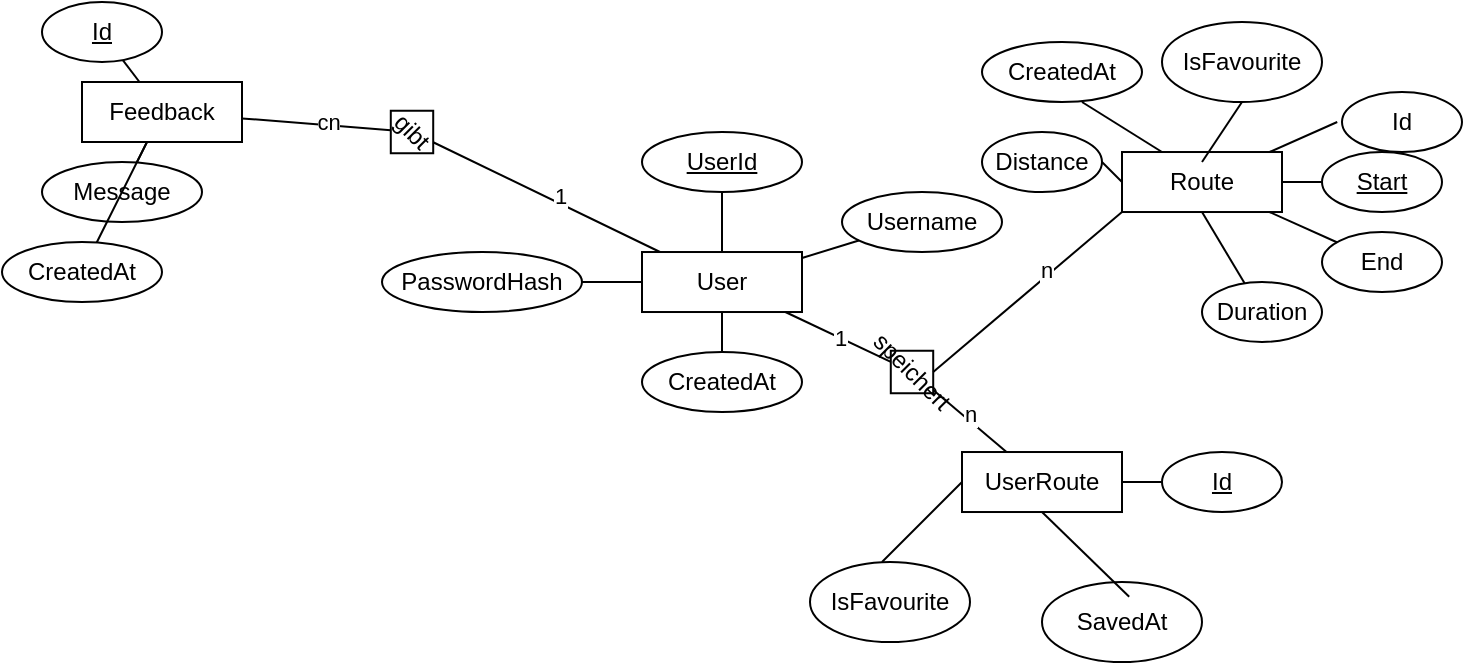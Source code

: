 <mxfile version="27.1.4">
  <diagram name="ER-Modell Schön" id="er_model_final">
    <mxGraphModel dx="919" dy="581" grid="1" gridSize="10" guides="1" tooltips="1" connect="1" arrows="1" fold="1" page="1" pageScale="1" pageWidth="827" pageHeight="1169" math="0" shadow="0">
      <root>
        <mxCell id="0" />
        <mxCell id="1" parent="0" />
        <mxCell id="user" value="User" style="shape=rectangle;whiteSpace=wrap;html=1;fillColor=#ffffff;" parent="1" vertex="1">
          <mxGeometry x="330" y="135.01" width="80" height="30" as="geometry" />
        </mxCell>
        <mxCell id="route" value="Route" style="shape=rectangle;whiteSpace=wrap;html=1;fillColor=#ffffff;" parent="1" vertex="1">
          <mxGeometry x="570" y="85.01" width="80" height="30" as="geometry" />
        </mxCell>
        <mxCell id="userroute" value="UserRoute" style="shape=rectangle;whiteSpace=wrap;html=1;fillColor=#ffffff;" parent="1" vertex="1">
          <mxGeometry x="490" y="235.01" width="80" height="30" as="geometry" />
        </mxCell>
        <mxCell id="feedback" value="Feedback" style="shape=rectangle;whiteSpace=wrap;html=1;fillColor=#ffffff;" parent="1" vertex="1">
          <mxGeometry x="50" y="50" width="80" height="30" as="geometry" />
        </mxCell>
        <mxCell id="UserId" value="&lt;u&gt;UserId&lt;/u&gt;" style="ellipse;whiteSpace=wrap;html=1;" parent="1" vertex="1">
          <mxGeometry x="330" y="75.01" width="80" height="30" as="geometry" />
        </mxCell>
        <mxCell id="Username" value="Username" style="ellipse;whiteSpace=wrap;html=1;" parent="1" vertex="1">
          <mxGeometry x="430" y="105.01" width="80" height="30" as="geometry" />
        </mxCell>
        <mxCell id="Password" value="PasswordHash" style="ellipse;whiteSpace=wrap;html=1;" parent="1" vertex="1">
          <mxGeometry x="200" y="135.01" width="100" height="30" as="geometry" />
        </mxCell>
        <mxCell id="UserCreated" value="CreatedAt" style="ellipse;whiteSpace=wrap;html=1;" parent="1" vertex="1">
          <mxGeometry x="330" y="185.01" width="80" height="30" as="geometry" />
        </mxCell>
        <mxCell id="RouteId" value="Id" style="ellipse;whiteSpace=wrap;html=1;" parent="1" vertex="1">
          <mxGeometry x="680" y="55.01" width="60" height="30" as="geometry" />
        </mxCell>
        <mxCell id="Start" value="&lt;u&gt;Start&lt;/u&gt;" style="ellipse;whiteSpace=wrap;html=1;" parent="1" vertex="1">
          <mxGeometry x="670" y="85.01" width="60" height="30" as="geometry" />
        </mxCell>
        <mxCell id="End" value="End" style="ellipse;whiteSpace=wrap;html=1;" parent="1" vertex="1">
          <mxGeometry x="670" y="125.01" width="60" height="30" as="geometry" />
        </mxCell>
        <mxCell id="FeedbackId" value="&lt;u&gt;Id&lt;/u&gt;" style="ellipse;whiteSpace=wrap;html=1;" parent="1" vertex="1">
          <mxGeometry x="30" y="10" width="60" height="30" as="geometry" />
        </mxCell>
        <mxCell id="Message" value="Message" style="ellipse;whiteSpace=wrap;html=1;" parent="1" vertex="1">
          <mxGeometry x="30" y="90" width="80" height="30" as="geometry" />
        </mxCell>
        <mxCell id="FeedbackCreated" value="CreatedAt" style="ellipse;whiteSpace=wrap;html=1;" parent="1" vertex="1">
          <mxGeometry x="10" y="130" width="80" height="30" as="geometry" />
        </mxCell>
        <mxCell id="rel_speichert" value="speichert" style="rhombus;whiteSpace=wrap;html=1;rotation=45;" parent="1" vertex="1">
          <mxGeometry x="450" y="180" width="30" height="30" as="geometry" />
        </mxCell>
        <mxCell id="rel_feedback" value="gibt" style="rhombus;whiteSpace=wrap;html=1;rotation=45;" parent="1" vertex="1">
          <mxGeometry x="200" y="60.0" width="30" height="30" as="geometry" />
        </mxCell>
        <mxCell id="e1" style="endArrow=none;" parent="1" source="UserId" target="user" edge="1">
          <mxGeometry relative="1" as="geometry" />
        </mxCell>
        <mxCell id="e2" style="endArrow=none;" parent="1" source="Username" target="user" edge="1">
          <mxGeometry relative="1" as="geometry" />
        </mxCell>
        <mxCell id="e3" style="endArrow=none;" parent="1" source="Password" target="user" edge="1">
          <mxGeometry relative="1" as="geometry" />
        </mxCell>
        <mxCell id="e4" style="endArrow=none;" parent="1" source="UserCreated" target="user" edge="1">
          <mxGeometry relative="1" as="geometry" />
        </mxCell>
        <mxCell id="e5" style="endArrow=none;" parent="1" target="route" edge="1">
          <mxGeometry relative="1" as="geometry">
            <mxPoint x="677.622" y="70.0" as="sourcePoint" />
          </mxGeometry>
        </mxCell>
        <mxCell id="e6" style="endArrow=none;" parent="1" source="Start" target="route" edge="1">
          <mxGeometry relative="1" as="geometry" />
        </mxCell>
        <mxCell id="e7" style="endArrow=none;" parent="1" source="End" target="route" edge="1">
          <mxGeometry relative="1" as="geometry" />
        </mxCell>
        <mxCell id="e8" style="endArrow=none;" parent="1" source="FeedbackId" target="feedback" edge="1">
          <mxGeometry relative="1" as="geometry" />
        </mxCell>
        <mxCell id="e9" style="endArrow=none;" parent="1" source="Message" target="feedback" edge="1">
          <mxGeometry relative="1" as="geometry" />
        </mxCell>
        <mxCell id="e10" style="endArrow=none;" parent="1" source="FeedbackCreated" target="feedback" edge="1">
          <mxGeometry relative="1" as="geometry" />
        </mxCell>
        <mxCell id="rel1" style="endArrow=none;" parent="1" source="user" target="rel_speichert" edge="1">
          <mxGeometry relative="1" as="geometry" />
        </mxCell>
        <mxCell id="e1AZ4fW-Wy99EEfnhhfK-5" value="1" style="edgeLabel;html=1;align=center;verticalAlign=middle;resizable=0;points=[];" parent="rel1" vertex="1" connectable="0">
          <mxGeometry x="0.003" relative="1" as="geometry">
            <mxPoint as="offset" />
          </mxGeometry>
        </mxCell>
        <mxCell id="rel2" style="endArrow=none;" parent="1" source="rel_speichert" target="userroute" edge="1">
          <mxGeometry relative="1" as="geometry" />
        </mxCell>
        <mxCell id="e1AZ4fW-Wy99EEfnhhfK-6" value="n" style="edgeLabel;html=1;align=center;verticalAlign=middle;resizable=0;points=[];" parent="rel2" vertex="1" connectable="0">
          <mxGeometry x="-0.098" y="3" relative="1" as="geometry">
            <mxPoint as="offset" />
          </mxGeometry>
        </mxCell>
        <mxCell id="rel3" style="endArrow=none;" parent="1" source="user" target="rel_feedback" edge="1">
          <mxGeometry relative="1" as="geometry" />
        </mxCell>
        <mxCell id="e1AZ4fW-Wy99EEfnhhfK-3" value="1" style="edgeLabel;html=1;align=center;verticalAlign=middle;resizable=0;points=[];" parent="rel3" vertex="1" connectable="0">
          <mxGeometry x="-0.09" y="-4" relative="1" as="geometry">
            <mxPoint as="offset" />
          </mxGeometry>
        </mxCell>
        <mxCell id="rel4" style="endArrow=none;" parent="1" source="rel_feedback" target="feedback" edge="1">
          <mxGeometry relative="1" as="geometry" />
        </mxCell>
        <mxCell id="e1AZ4fW-Wy99EEfnhhfK-2" value="n" style="edgeLabel;html=1;align=center;verticalAlign=middle;resizable=0;points=[];" parent="rel4" vertex="1" connectable="0">
          <mxGeometry x="-0.159" y="1" relative="1" as="geometry">
            <mxPoint as="offset" />
          </mxGeometry>
        </mxCell>
        <mxCell id="3S8wlcCt0LekGMGt02gZ-1" value="cn" style="edgeLabel;html=1;align=center;verticalAlign=middle;resizable=0;points=[];" vertex="1" connectable="0" parent="rel4">
          <mxGeometry x="-0.152" y="-2" relative="1" as="geometry">
            <mxPoint as="offset" />
          </mxGeometry>
        </mxCell>
        <mxCell id="e1AZ4fW-Wy99EEfnhhfK-9" value="" style="endArrow=none;html=1;rounded=0;exitX=1;exitY=0;exitDx=0;exitDy=0;entryX=0;entryY=1;entryDx=0;entryDy=0;" parent="1" source="rel_speichert" target="route" edge="1">
          <mxGeometry width="50" height="50" relative="1" as="geometry">
            <mxPoint x="390" y="330" as="sourcePoint" />
            <mxPoint x="440" y="280" as="targetPoint" />
            <Array as="points" />
          </mxGeometry>
        </mxCell>
        <mxCell id="e1AZ4fW-Wy99EEfnhhfK-10" value="n" style="edgeLabel;html=1;align=center;verticalAlign=middle;resizable=0;points=[];" parent="e1AZ4fW-Wy99EEfnhhfK-9" vertex="1" connectable="0">
          <mxGeometry x="0.231" y="3" relative="1" as="geometry">
            <mxPoint as="offset" />
          </mxGeometry>
        </mxCell>
        <mxCell id="e1AZ4fW-Wy99EEfnhhfK-12" value="Duration" style="ellipse;whiteSpace=wrap;html=1;" parent="1" vertex="1">
          <mxGeometry x="610" y="150" width="60" height="30" as="geometry" />
        </mxCell>
        <mxCell id="e1AZ4fW-Wy99EEfnhhfK-13" value="&lt;u&gt;Id&lt;/u&gt;" style="ellipse;whiteSpace=wrap;html=1;" parent="1" vertex="1">
          <mxGeometry x="590" y="235.01" width="60" height="30" as="geometry" />
        </mxCell>
        <mxCell id="e1AZ4fW-Wy99EEfnhhfK-14" style="endArrow=none;entryX=0.5;entryY=1;entryDx=0;entryDy=0;" parent="1" source="e1AZ4fW-Wy99EEfnhhfK-12" target="route" edge="1">
          <mxGeometry relative="1" as="geometry">
            <mxPoint x="600" y="204.99" as="targetPoint" />
          </mxGeometry>
        </mxCell>
        <mxCell id="e1AZ4fW-Wy99EEfnhhfK-16" value="SavedAt" style="ellipse;whiteSpace=wrap;html=1;" parent="1" vertex="1">
          <mxGeometry x="530" y="300" width="80" height="40" as="geometry" />
        </mxCell>
        <mxCell id="e1AZ4fW-Wy99EEfnhhfK-17" value="" style="endArrow=none;html=1;rounded=0;exitX=0.545;exitY=0.185;exitDx=0;exitDy=0;exitPerimeter=0;entryX=0.5;entryY=1;entryDx=0;entryDy=0;" parent="1" source="e1AZ4fW-Wy99EEfnhhfK-16" target="userroute" edge="1">
          <mxGeometry width="50" height="50" relative="1" as="geometry">
            <mxPoint x="480" y="320" as="sourcePoint" />
            <mxPoint x="534" y="288" as="targetPoint" />
          </mxGeometry>
        </mxCell>
        <mxCell id="e1AZ4fW-Wy99EEfnhhfK-18" value="IsFavourite" style="ellipse;whiteSpace=wrap;html=1;" parent="1" vertex="1">
          <mxGeometry x="414" y="290" width="80" height="40" as="geometry" />
        </mxCell>
        <mxCell id="e1AZ4fW-Wy99EEfnhhfK-19" value="" style="endArrow=none;html=1;rounded=0;" parent="1" edge="1">
          <mxGeometry width="50" height="50" relative="1" as="geometry">
            <mxPoint x="450" y="290" as="sourcePoint" />
            <mxPoint x="490" y="250" as="targetPoint" />
          </mxGeometry>
        </mxCell>
        <mxCell id="e1AZ4fW-Wy99EEfnhhfK-20" value="" style="endArrow=none;html=1;rounded=0;entryX=0;entryY=0.5;entryDx=0;entryDy=0;" parent="1" target="e1AZ4fW-Wy99EEfnhhfK-13" edge="1">
          <mxGeometry width="50" height="50" relative="1" as="geometry">
            <mxPoint x="570" y="250" as="sourcePoint" />
            <mxPoint x="620" y="200" as="targetPoint" />
          </mxGeometry>
        </mxCell>
        <mxCell id="e1AZ4fW-Wy99EEfnhhfK-21" value="IsFavourite" style="ellipse;whiteSpace=wrap;html=1;" parent="1" vertex="1">
          <mxGeometry x="590" y="20" width="80" height="40" as="geometry" />
        </mxCell>
        <mxCell id="e1AZ4fW-Wy99EEfnhhfK-22" value="" style="endArrow=none;html=1;rounded=0;" parent="1" edge="1">
          <mxGeometry width="50" height="50" relative="1" as="geometry">
            <mxPoint x="610" y="90" as="sourcePoint" />
            <mxPoint x="630" y="60" as="targetPoint" />
          </mxGeometry>
        </mxCell>
        <mxCell id="e1AZ4fW-Wy99EEfnhhfK-23" value="CreatedAt" style="ellipse;whiteSpace=wrap;html=1;" parent="1" vertex="1">
          <mxGeometry x="500" y="30" width="80" height="30" as="geometry" />
        </mxCell>
        <mxCell id="e1AZ4fW-Wy99EEfnhhfK-24" value="" style="endArrow=none;html=1;rounded=0;exitX=0.25;exitY=0;exitDx=0;exitDy=0;" parent="1" source="route" edge="1">
          <mxGeometry width="50" height="50" relative="1" as="geometry">
            <mxPoint x="500" y="110" as="sourcePoint" />
            <mxPoint x="550" y="60" as="targetPoint" />
          </mxGeometry>
        </mxCell>
        <mxCell id="e1AZ4fW-Wy99EEfnhhfK-25" value="Distance" style="ellipse;whiteSpace=wrap;html=1;" parent="1" vertex="1">
          <mxGeometry x="500" y="75.01" width="60" height="30" as="geometry" />
        </mxCell>
        <mxCell id="e1AZ4fW-Wy99EEfnhhfK-26" value="" style="endArrow=none;html=1;rounded=0;entryX=0;entryY=0.5;entryDx=0;entryDy=0;" parent="1" target="route" edge="1">
          <mxGeometry width="50" height="50" relative="1" as="geometry">
            <mxPoint x="560" y="90" as="sourcePoint" />
            <mxPoint x="610" y="40" as="targetPoint" />
          </mxGeometry>
        </mxCell>
      </root>
    </mxGraphModel>
  </diagram>
</mxfile>
